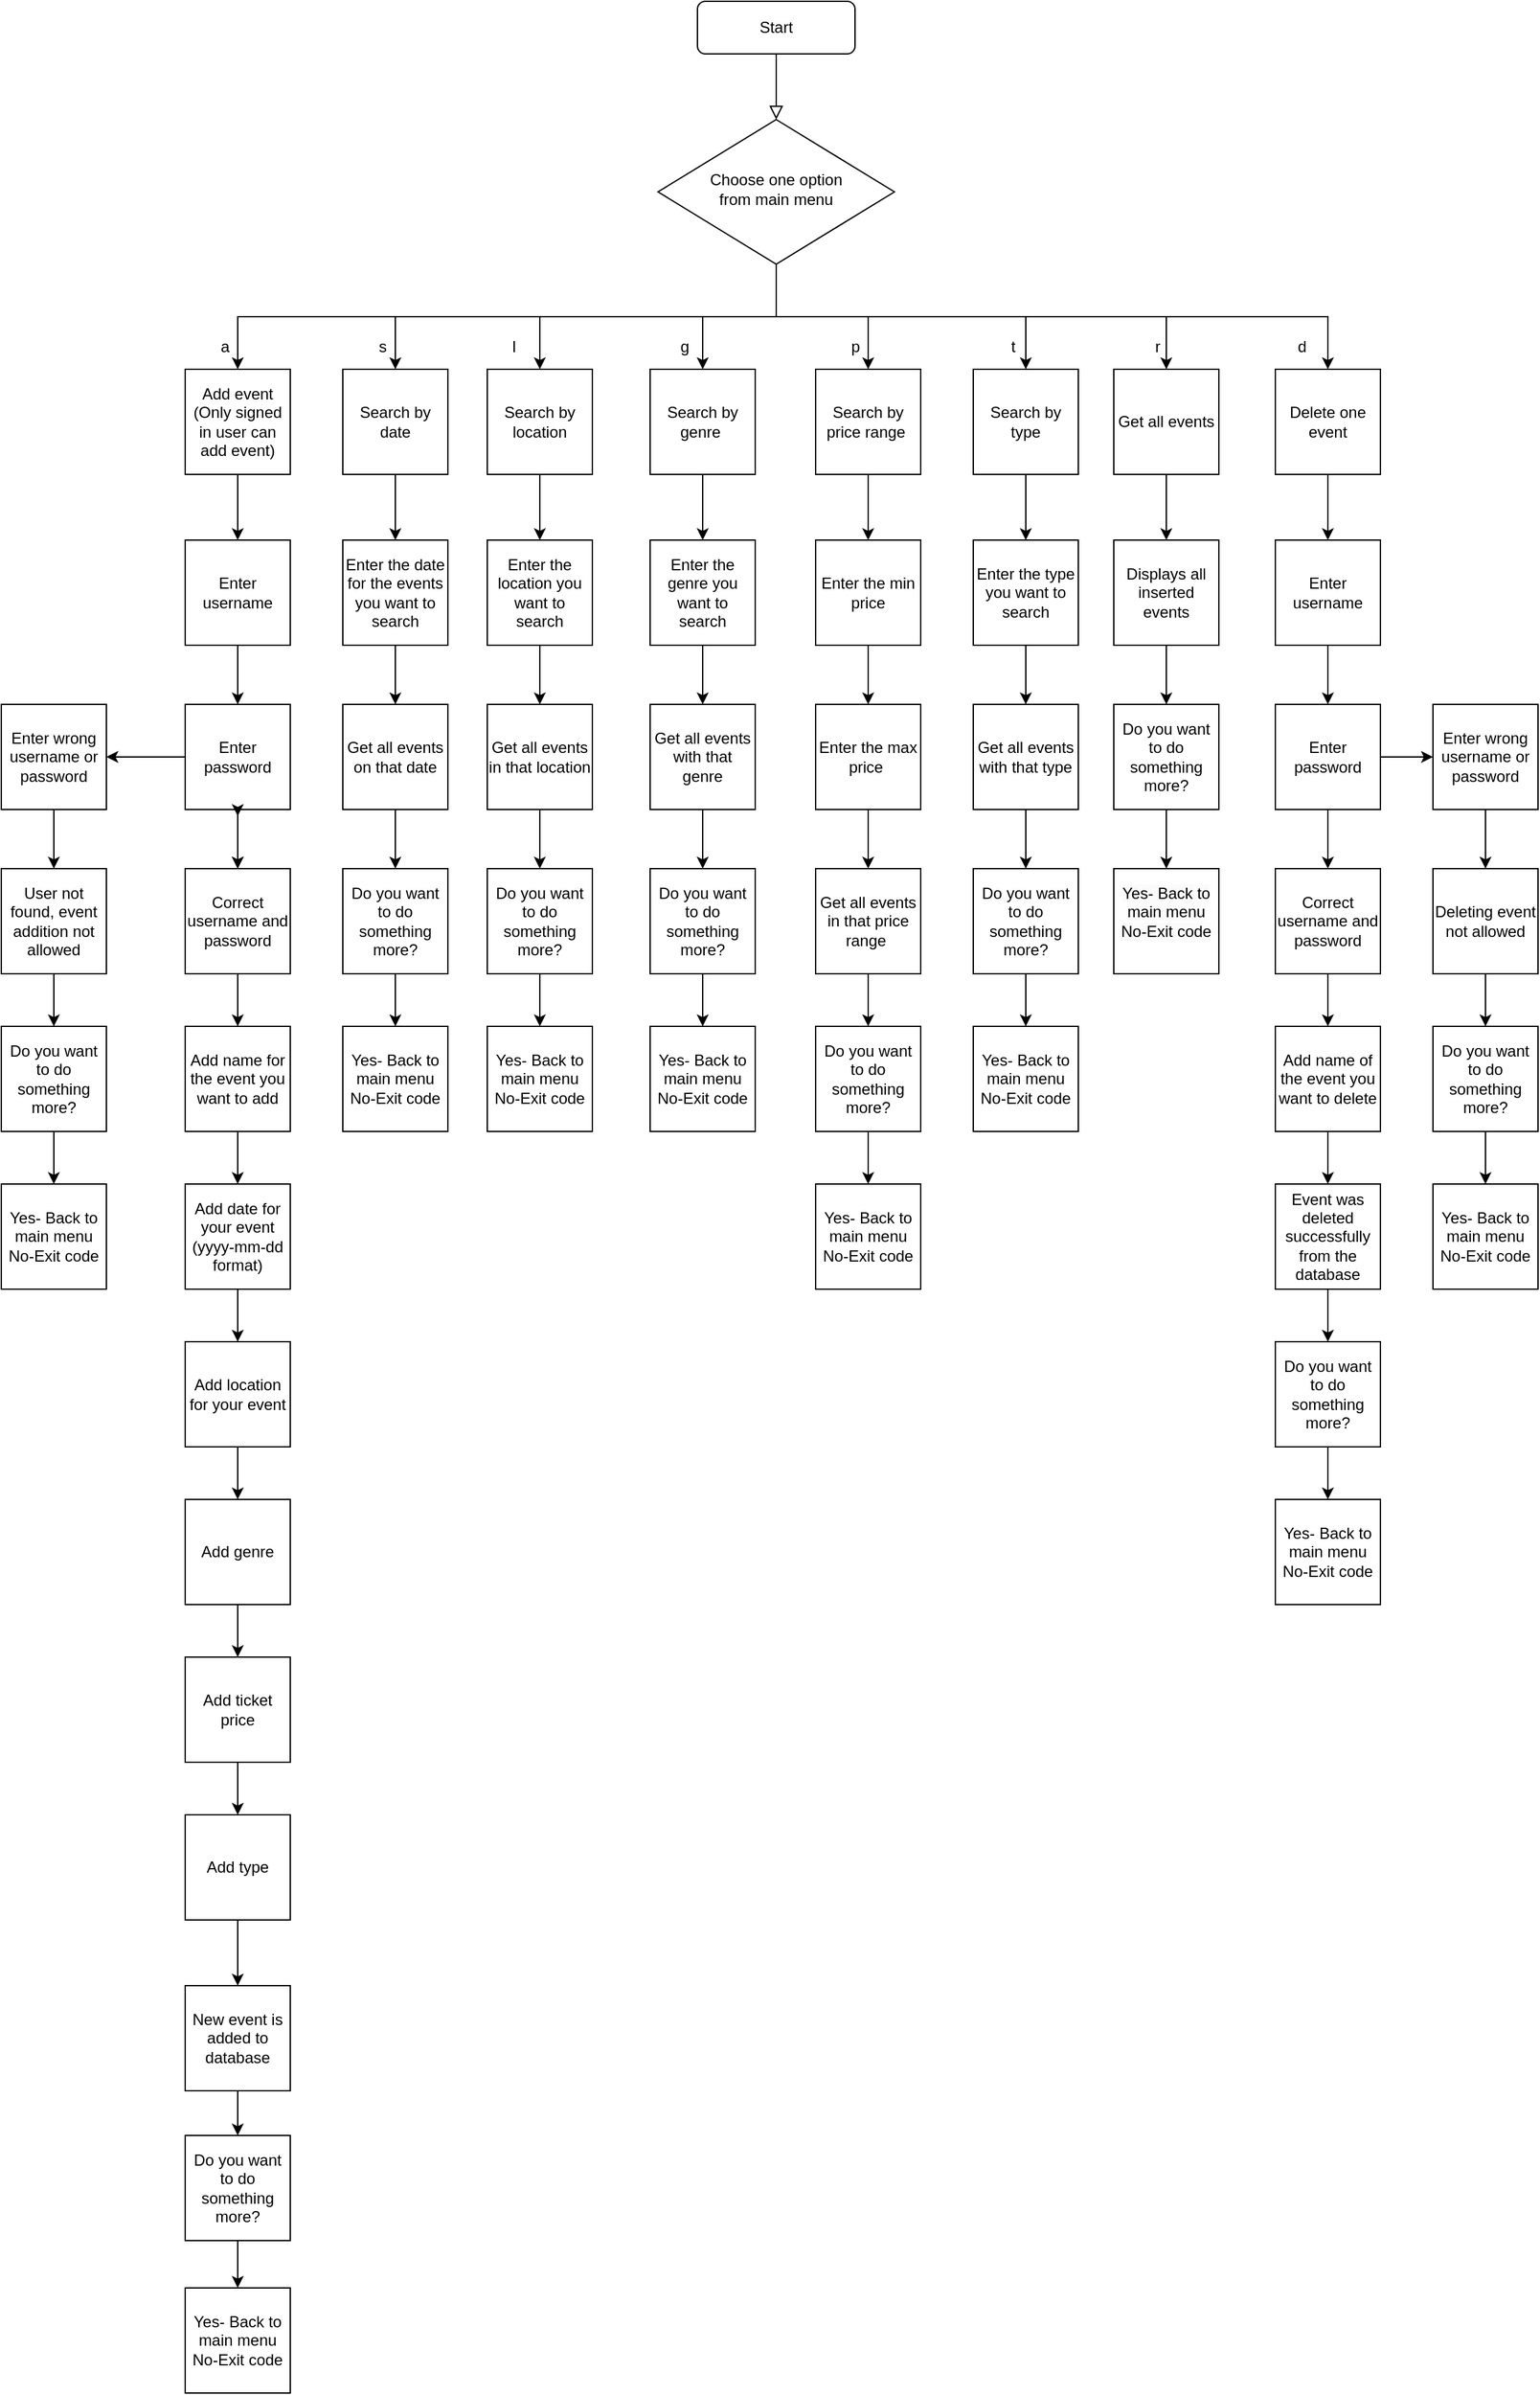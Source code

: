 <mxfile version="21.3.4" type="device">
  <diagram id="C5RBs43oDa-KdzZeNtuy" name="Page-1">
    <mxGraphModel dx="2261" dy="756" grid="1" gridSize="10" guides="1" tooltips="1" connect="1" arrows="1" fold="1" page="1" pageScale="1" pageWidth="827" pageHeight="1169" math="0" shadow="0">
      <root>
        <mxCell id="WIyWlLk6GJQsqaUBKTNV-0" />
        <mxCell id="WIyWlLk6GJQsqaUBKTNV-1" parent="WIyWlLk6GJQsqaUBKTNV-0" />
        <mxCell id="WIyWlLk6GJQsqaUBKTNV-2" value="" style="rounded=0;html=1;jettySize=auto;orthogonalLoop=1;fontSize=11;endArrow=block;endFill=0;endSize=8;strokeWidth=1;shadow=0;labelBackgroundColor=none;edgeStyle=orthogonalEdgeStyle;" parent="WIyWlLk6GJQsqaUBKTNV-1" source="WIyWlLk6GJQsqaUBKTNV-3" target="WIyWlLk6GJQsqaUBKTNV-6" edge="1">
          <mxGeometry relative="1" as="geometry" />
        </mxCell>
        <mxCell id="WIyWlLk6GJQsqaUBKTNV-3" value="Start" style="rounded=1;whiteSpace=wrap;html=1;fontSize=12;glass=0;strokeWidth=1;shadow=0;" parent="WIyWlLk6GJQsqaUBKTNV-1" vertex="1">
          <mxGeometry x="430" y="50" width="120" height="40" as="geometry" />
        </mxCell>
        <mxCell id="laFWRxn230wDtc03_Y9F-95" value="" style="edgeStyle=orthogonalEdgeStyle;rounded=0;orthogonalLoop=1;jettySize=auto;html=1;" edge="1" parent="WIyWlLk6GJQsqaUBKTNV-1" source="WIyWlLk6GJQsqaUBKTNV-6" target="laFWRxn230wDtc03_Y9F-4">
          <mxGeometry relative="1" as="geometry" />
        </mxCell>
        <mxCell id="laFWRxn230wDtc03_Y9F-98" style="edgeStyle=orthogonalEdgeStyle;rounded=0;orthogonalLoop=1;jettySize=auto;html=1;exitX=0.5;exitY=1;exitDx=0;exitDy=0;" edge="1" parent="WIyWlLk6GJQsqaUBKTNV-1" source="WIyWlLk6GJQsqaUBKTNV-6" target="laFWRxn230wDtc03_Y9F-3">
          <mxGeometry relative="1" as="geometry" />
        </mxCell>
        <mxCell id="laFWRxn230wDtc03_Y9F-99" style="edgeStyle=orthogonalEdgeStyle;rounded=0;orthogonalLoop=1;jettySize=auto;html=1;exitX=0.5;exitY=1;exitDx=0;exitDy=0;" edge="1" parent="WIyWlLk6GJQsqaUBKTNV-1" source="WIyWlLk6GJQsqaUBKTNV-6" target="laFWRxn230wDtc03_Y9F-2">
          <mxGeometry relative="1" as="geometry" />
        </mxCell>
        <mxCell id="laFWRxn230wDtc03_Y9F-100" style="edgeStyle=orthogonalEdgeStyle;rounded=0;orthogonalLoop=1;jettySize=auto;html=1;exitX=0.5;exitY=1;exitDx=0;exitDy=0;" edge="1" parent="WIyWlLk6GJQsqaUBKTNV-1" source="WIyWlLk6GJQsqaUBKTNV-6" target="laFWRxn230wDtc03_Y9F-1">
          <mxGeometry relative="1" as="geometry" />
        </mxCell>
        <mxCell id="laFWRxn230wDtc03_Y9F-101" style="edgeStyle=orthogonalEdgeStyle;rounded=0;orthogonalLoop=1;jettySize=auto;html=1;exitX=0.5;exitY=1;exitDx=0;exitDy=0;" edge="1" parent="WIyWlLk6GJQsqaUBKTNV-1" source="WIyWlLk6GJQsqaUBKTNV-6" target="laFWRxn230wDtc03_Y9F-0">
          <mxGeometry relative="1" as="geometry" />
        </mxCell>
        <mxCell id="laFWRxn230wDtc03_Y9F-102" style="edgeStyle=orthogonalEdgeStyle;rounded=0;orthogonalLoop=1;jettySize=auto;html=1;exitX=0.5;exitY=1;exitDx=0;exitDy=0;" edge="1" parent="WIyWlLk6GJQsqaUBKTNV-1" source="WIyWlLk6GJQsqaUBKTNV-6" target="laFWRxn230wDtc03_Y9F-5">
          <mxGeometry relative="1" as="geometry" />
        </mxCell>
        <mxCell id="laFWRxn230wDtc03_Y9F-103" style="edgeStyle=orthogonalEdgeStyle;rounded=0;orthogonalLoop=1;jettySize=auto;html=1;exitX=0.5;exitY=1;exitDx=0;exitDy=0;" edge="1" parent="WIyWlLk6GJQsqaUBKTNV-1" source="WIyWlLk6GJQsqaUBKTNV-6" target="laFWRxn230wDtc03_Y9F-6">
          <mxGeometry relative="1" as="geometry" />
        </mxCell>
        <mxCell id="laFWRxn230wDtc03_Y9F-104" style="edgeStyle=orthogonalEdgeStyle;rounded=0;orthogonalLoop=1;jettySize=auto;html=1;exitX=0.5;exitY=1;exitDx=0;exitDy=0;" edge="1" parent="WIyWlLk6GJQsqaUBKTNV-1" source="WIyWlLk6GJQsqaUBKTNV-6" target="laFWRxn230wDtc03_Y9F-7">
          <mxGeometry relative="1" as="geometry" />
        </mxCell>
        <mxCell id="WIyWlLk6GJQsqaUBKTNV-6" value="Choose one option &lt;br&gt;from main menu" style="rhombus;whiteSpace=wrap;html=1;shadow=0;fontFamily=Helvetica;fontSize=12;align=center;strokeWidth=1;spacing=6;spacingTop=-4;" parent="WIyWlLk6GJQsqaUBKTNV-1" vertex="1">
          <mxGeometry x="400" y="140" width="180" height="110" as="geometry" />
        </mxCell>
        <mxCell id="laFWRxn230wDtc03_Y9F-41" style="edgeStyle=orthogonalEdgeStyle;rounded=0;orthogonalLoop=1;jettySize=auto;html=1;exitX=0.5;exitY=1;exitDx=0;exitDy=0;entryX=0.5;entryY=0;entryDx=0;entryDy=0;" edge="1" parent="WIyWlLk6GJQsqaUBKTNV-1" source="laFWRxn230wDtc03_Y9F-0" target="laFWRxn230wDtc03_Y9F-28">
          <mxGeometry relative="1" as="geometry" />
        </mxCell>
        <mxCell id="laFWRxn230wDtc03_Y9F-0" value="Add event (Only signed in user can add event)" style="whiteSpace=wrap;html=1;aspect=fixed;" vertex="1" parent="WIyWlLk6GJQsqaUBKTNV-1">
          <mxGeometry x="40" y="330" width="80" height="80" as="geometry" />
        </mxCell>
        <mxCell id="laFWRxn230wDtc03_Y9F-67" style="edgeStyle=orthogonalEdgeStyle;rounded=0;orthogonalLoop=1;jettySize=auto;html=1;exitX=0.5;exitY=1;exitDx=0;exitDy=0;entryX=0.5;entryY=0;entryDx=0;entryDy=0;" edge="1" parent="WIyWlLk6GJQsqaUBKTNV-1" source="laFWRxn230wDtc03_Y9F-1" target="laFWRxn230wDtc03_Y9F-65">
          <mxGeometry relative="1" as="geometry" />
        </mxCell>
        <mxCell id="laFWRxn230wDtc03_Y9F-1" value="Search by date" style="whiteSpace=wrap;html=1;aspect=fixed;" vertex="1" parent="WIyWlLk6GJQsqaUBKTNV-1">
          <mxGeometry x="160" y="330" width="80" height="80" as="geometry" />
        </mxCell>
        <mxCell id="laFWRxn230wDtc03_Y9F-114" style="edgeStyle=orthogonalEdgeStyle;rounded=0;orthogonalLoop=1;jettySize=auto;html=1;exitX=0.5;exitY=1;exitDx=0;exitDy=0;entryX=0.5;entryY=0;entryDx=0;entryDy=0;" edge="1" parent="WIyWlLk6GJQsqaUBKTNV-1" source="laFWRxn230wDtc03_Y9F-2" target="laFWRxn230wDtc03_Y9F-69">
          <mxGeometry relative="1" as="geometry" />
        </mxCell>
        <mxCell id="laFWRxn230wDtc03_Y9F-2" value="Search by location" style="whiteSpace=wrap;html=1;aspect=fixed;" vertex="1" parent="WIyWlLk6GJQsqaUBKTNV-1">
          <mxGeometry x="270" y="330" width="80" height="80" as="geometry" />
        </mxCell>
        <mxCell id="laFWRxn230wDtc03_Y9F-118" style="edgeStyle=orthogonalEdgeStyle;rounded=0;orthogonalLoop=1;jettySize=auto;html=1;exitX=0.5;exitY=1;exitDx=0;exitDy=0;entryX=0.5;entryY=0;entryDx=0;entryDy=0;" edge="1" parent="WIyWlLk6GJQsqaUBKTNV-1" source="laFWRxn230wDtc03_Y9F-3" target="laFWRxn230wDtc03_Y9F-73">
          <mxGeometry relative="1" as="geometry" />
        </mxCell>
        <mxCell id="laFWRxn230wDtc03_Y9F-3" value="Search by genre&amp;nbsp;" style="whiteSpace=wrap;html=1;aspect=fixed;" vertex="1" parent="WIyWlLk6GJQsqaUBKTNV-1">
          <mxGeometry x="394" y="330" width="80" height="80" as="geometry" />
        </mxCell>
        <mxCell id="laFWRxn230wDtc03_Y9F-122" value="" style="edgeStyle=orthogonalEdgeStyle;rounded=0;orthogonalLoop=1;jettySize=auto;html=1;" edge="1" parent="WIyWlLk6GJQsqaUBKTNV-1" source="laFWRxn230wDtc03_Y9F-4" target="laFWRxn230wDtc03_Y9F-76">
          <mxGeometry relative="1" as="geometry" />
        </mxCell>
        <mxCell id="laFWRxn230wDtc03_Y9F-4" value="Search by price range&amp;nbsp;" style="whiteSpace=wrap;html=1;aspect=fixed;" vertex="1" parent="WIyWlLk6GJQsqaUBKTNV-1">
          <mxGeometry x="520" y="330" width="80" height="80" as="geometry" />
        </mxCell>
        <mxCell id="laFWRxn230wDtc03_Y9F-127" value="" style="edgeStyle=orthogonalEdgeStyle;rounded=0;orthogonalLoop=1;jettySize=auto;html=1;" edge="1" parent="WIyWlLk6GJQsqaUBKTNV-1" source="laFWRxn230wDtc03_Y9F-5" target="laFWRxn230wDtc03_Y9F-80">
          <mxGeometry relative="1" as="geometry" />
        </mxCell>
        <mxCell id="laFWRxn230wDtc03_Y9F-5" value="Search by type" style="whiteSpace=wrap;html=1;aspect=fixed;" vertex="1" parent="WIyWlLk6GJQsqaUBKTNV-1">
          <mxGeometry x="640" y="330" width="80" height="80" as="geometry" />
        </mxCell>
        <mxCell id="laFWRxn230wDtc03_Y9F-131" value="" style="edgeStyle=orthogonalEdgeStyle;rounded=0;orthogonalLoop=1;jettySize=auto;html=1;" edge="1" parent="WIyWlLk6GJQsqaUBKTNV-1" source="laFWRxn230wDtc03_Y9F-6" target="laFWRxn230wDtc03_Y9F-82">
          <mxGeometry relative="1" as="geometry" />
        </mxCell>
        <mxCell id="laFWRxn230wDtc03_Y9F-6" value="Get all events" style="whiteSpace=wrap;html=1;aspect=fixed;" vertex="1" parent="WIyWlLk6GJQsqaUBKTNV-1">
          <mxGeometry x="747" y="330" width="80" height="80" as="geometry" />
        </mxCell>
        <mxCell id="laFWRxn230wDtc03_Y9F-134" value="" style="edgeStyle=orthogonalEdgeStyle;rounded=0;orthogonalLoop=1;jettySize=auto;html=1;" edge="1" parent="WIyWlLk6GJQsqaUBKTNV-1" source="laFWRxn230wDtc03_Y9F-7" target="laFWRxn230wDtc03_Y9F-84">
          <mxGeometry relative="1" as="geometry" />
        </mxCell>
        <mxCell id="laFWRxn230wDtc03_Y9F-7" value="Delete one event" style="whiteSpace=wrap;html=1;aspect=fixed;" vertex="1" parent="WIyWlLk6GJQsqaUBKTNV-1">
          <mxGeometry x="870" y="330" width="80" height="80" as="geometry" />
        </mxCell>
        <mxCell id="laFWRxn230wDtc03_Y9F-20" value="a" style="text;html=1;align=center;verticalAlign=middle;resizable=0;points=[];autosize=1;strokeColor=none;fillColor=none;" vertex="1" parent="WIyWlLk6GJQsqaUBKTNV-1">
          <mxGeometry x="55" y="298" width="30" height="30" as="geometry" />
        </mxCell>
        <mxCell id="laFWRxn230wDtc03_Y9F-21" value="s" style="text;html=1;align=center;verticalAlign=middle;resizable=0;points=[];autosize=1;strokeColor=none;fillColor=none;" vertex="1" parent="WIyWlLk6GJQsqaUBKTNV-1">
          <mxGeometry x="175" y="298" width="30" height="30" as="geometry" />
        </mxCell>
        <mxCell id="laFWRxn230wDtc03_Y9F-23" value="g" style="text;html=1;align=center;verticalAlign=middle;resizable=0;points=[];autosize=1;strokeColor=none;fillColor=none;" vertex="1" parent="WIyWlLk6GJQsqaUBKTNV-1">
          <mxGeometry x="405" y="298" width="30" height="30" as="geometry" />
        </mxCell>
        <mxCell id="laFWRxn230wDtc03_Y9F-24" value="p" style="text;html=1;align=center;verticalAlign=middle;resizable=0;points=[];autosize=1;strokeColor=none;fillColor=none;" vertex="1" parent="WIyWlLk6GJQsqaUBKTNV-1">
          <mxGeometry x="535" y="298" width="30" height="30" as="geometry" />
        </mxCell>
        <mxCell id="laFWRxn230wDtc03_Y9F-25" value="t" style="text;html=1;align=center;verticalAlign=middle;resizable=0;points=[];autosize=1;strokeColor=none;fillColor=none;" vertex="1" parent="WIyWlLk6GJQsqaUBKTNV-1">
          <mxGeometry x="655" y="298" width="30" height="30" as="geometry" />
        </mxCell>
        <mxCell id="laFWRxn230wDtc03_Y9F-26" value="r" style="text;html=1;align=center;verticalAlign=middle;resizable=0;points=[];autosize=1;strokeColor=none;fillColor=none;" vertex="1" parent="WIyWlLk6GJQsqaUBKTNV-1">
          <mxGeometry x="765" y="298" width="30" height="30" as="geometry" />
        </mxCell>
        <mxCell id="laFWRxn230wDtc03_Y9F-27" value="d" style="text;html=1;align=center;verticalAlign=middle;resizable=0;points=[];autosize=1;strokeColor=none;fillColor=none;" vertex="1" parent="WIyWlLk6GJQsqaUBKTNV-1">
          <mxGeometry x="875" y="298" width="30" height="30" as="geometry" />
        </mxCell>
        <mxCell id="laFWRxn230wDtc03_Y9F-42" style="edgeStyle=orthogonalEdgeStyle;rounded=0;orthogonalLoop=1;jettySize=auto;html=1;exitX=0.5;exitY=1;exitDx=0;exitDy=0;entryX=0.5;entryY=0;entryDx=0;entryDy=0;" edge="1" parent="WIyWlLk6GJQsqaUBKTNV-1" source="laFWRxn230wDtc03_Y9F-28" target="laFWRxn230wDtc03_Y9F-29">
          <mxGeometry relative="1" as="geometry" />
        </mxCell>
        <mxCell id="laFWRxn230wDtc03_Y9F-28" value="Enter username" style="whiteSpace=wrap;html=1;aspect=fixed;" vertex="1" parent="WIyWlLk6GJQsqaUBKTNV-1">
          <mxGeometry x="40" y="460" width="80" height="80" as="geometry" />
        </mxCell>
        <mxCell id="laFWRxn230wDtc03_Y9F-43" style="edgeStyle=orthogonalEdgeStyle;rounded=0;orthogonalLoop=1;jettySize=auto;html=1;exitX=0.5;exitY=1;exitDx=0;exitDy=0;entryX=0.5;entryY=0;entryDx=0;entryDy=0;" edge="1" parent="WIyWlLk6GJQsqaUBKTNV-1" target="laFWRxn230wDtc03_Y9F-30">
          <mxGeometry relative="1" as="geometry">
            <mxPoint x="80" y="700" as="sourcePoint" />
          </mxGeometry>
        </mxCell>
        <mxCell id="laFWRxn230wDtc03_Y9F-57" style="edgeStyle=orthogonalEdgeStyle;rounded=0;orthogonalLoop=1;jettySize=auto;html=1;exitX=0;exitY=0.5;exitDx=0;exitDy=0;entryX=1;entryY=0.5;entryDx=0;entryDy=0;" edge="1" parent="WIyWlLk6GJQsqaUBKTNV-1" source="laFWRxn230wDtc03_Y9F-29" target="laFWRxn230wDtc03_Y9F-51">
          <mxGeometry relative="1" as="geometry" />
        </mxCell>
        <mxCell id="laFWRxn230wDtc03_Y9F-147" value="" style="edgeStyle=orthogonalEdgeStyle;rounded=0;orthogonalLoop=1;jettySize=auto;html=1;" edge="1" parent="WIyWlLk6GJQsqaUBKTNV-1" source="laFWRxn230wDtc03_Y9F-29" target="laFWRxn230wDtc03_Y9F-30">
          <mxGeometry relative="1" as="geometry" />
        </mxCell>
        <mxCell id="laFWRxn230wDtc03_Y9F-29" value="Enter password" style="whiteSpace=wrap;html=1;aspect=fixed;" vertex="1" parent="WIyWlLk6GJQsqaUBKTNV-1">
          <mxGeometry x="40" y="585" width="80" height="80" as="geometry" />
        </mxCell>
        <mxCell id="laFWRxn230wDtc03_Y9F-44" style="edgeStyle=orthogonalEdgeStyle;rounded=0;orthogonalLoop=1;jettySize=auto;html=1;exitX=0.5;exitY=1;exitDx=0;exitDy=0;" edge="1" parent="WIyWlLk6GJQsqaUBKTNV-1" source="laFWRxn230wDtc03_Y9F-30" target="laFWRxn230wDtc03_Y9F-31">
          <mxGeometry relative="1" as="geometry" />
        </mxCell>
        <mxCell id="laFWRxn230wDtc03_Y9F-30" value="Correct username and password" style="whiteSpace=wrap;html=1;aspect=fixed;" vertex="1" parent="WIyWlLk6GJQsqaUBKTNV-1">
          <mxGeometry x="40" y="710" width="80" height="80" as="geometry" />
        </mxCell>
        <mxCell id="laFWRxn230wDtc03_Y9F-45" style="edgeStyle=orthogonalEdgeStyle;rounded=0;orthogonalLoop=1;jettySize=auto;html=1;exitX=0.5;exitY=1;exitDx=0;exitDy=0;entryX=0.5;entryY=0;entryDx=0;entryDy=0;" edge="1" parent="WIyWlLk6GJQsqaUBKTNV-1" source="laFWRxn230wDtc03_Y9F-31" target="laFWRxn230wDtc03_Y9F-33">
          <mxGeometry relative="1" as="geometry" />
        </mxCell>
        <mxCell id="laFWRxn230wDtc03_Y9F-31" value="Add name for the event you want to add" style="whiteSpace=wrap;html=1;aspect=fixed;" vertex="1" parent="WIyWlLk6GJQsqaUBKTNV-1">
          <mxGeometry x="40" y="830" width="80" height="80" as="geometry" />
        </mxCell>
        <mxCell id="laFWRxn230wDtc03_Y9F-46" style="edgeStyle=orthogonalEdgeStyle;rounded=0;orthogonalLoop=1;jettySize=auto;html=1;exitX=0.5;exitY=1;exitDx=0;exitDy=0;entryX=0.5;entryY=0;entryDx=0;entryDy=0;" edge="1" parent="WIyWlLk6GJQsqaUBKTNV-1" source="laFWRxn230wDtc03_Y9F-33" target="laFWRxn230wDtc03_Y9F-34">
          <mxGeometry relative="1" as="geometry" />
        </mxCell>
        <mxCell id="laFWRxn230wDtc03_Y9F-33" value="Add date for your event (yyyy-mm-dd format)" style="whiteSpace=wrap;html=1;aspect=fixed;" vertex="1" parent="WIyWlLk6GJQsqaUBKTNV-1">
          <mxGeometry x="40" y="950" width="80" height="80" as="geometry" />
        </mxCell>
        <mxCell id="laFWRxn230wDtc03_Y9F-47" style="edgeStyle=orthogonalEdgeStyle;rounded=0;orthogonalLoop=1;jettySize=auto;html=1;exitX=0.5;exitY=1;exitDx=0;exitDy=0;entryX=0.5;entryY=0;entryDx=0;entryDy=0;" edge="1" parent="WIyWlLk6GJQsqaUBKTNV-1" source="laFWRxn230wDtc03_Y9F-34" target="laFWRxn230wDtc03_Y9F-35">
          <mxGeometry relative="1" as="geometry" />
        </mxCell>
        <mxCell id="laFWRxn230wDtc03_Y9F-34" value="Add location for your event" style="whiteSpace=wrap;html=1;aspect=fixed;" vertex="1" parent="WIyWlLk6GJQsqaUBKTNV-1">
          <mxGeometry x="40" y="1070" width="80" height="80" as="geometry" />
        </mxCell>
        <mxCell id="laFWRxn230wDtc03_Y9F-48" style="edgeStyle=orthogonalEdgeStyle;rounded=0;orthogonalLoop=1;jettySize=auto;html=1;exitX=0.5;exitY=1;exitDx=0;exitDy=0;entryX=0.5;entryY=0;entryDx=0;entryDy=0;" edge="1" parent="WIyWlLk6GJQsqaUBKTNV-1" source="laFWRxn230wDtc03_Y9F-35" target="laFWRxn230wDtc03_Y9F-36">
          <mxGeometry relative="1" as="geometry" />
        </mxCell>
        <mxCell id="laFWRxn230wDtc03_Y9F-35" value="Add genre" style="whiteSpace=wrap;html=1;aspect=fixed;" vertex="1" parent="WIyWlLk6GJQsqaUBKTNV-1">
          <mxGeometry x="40" y="1190" width="80" height="80" as="geometry" />
        </mxCell>
        <mxCell id="laFWRxn230wDtc03_Y9F-49" style="edgeStyle=orthogonalEdgeStyle;rounded=0;orthogonalLoop=1;jettySize=auto;html=1;exitX=0.5;exitY=1;exitDx=0;exitDy=0;entryX=0.5;entryY=0;entryDx=0;entryDy=0;" edge="1" parent="WIyWlLk6GJQsqaUBKTNV-1" source="laFWRxn230wDtc03_Y9F-36" target="laFWRxn230wDtc03_Y9F-37">
          <mxGeometry relative="1" as="geometry" />
        </mxCell>
        <mxCell id="laFWRxn230wDtc03_Y9F-36" value="Add ticket price" style="whiteSpace=wrap;html=1;aspect=fixed;" vertex="1" parent="WIyWlLk6GJQsqaUBKTNV-1">
          <mxGeometry x="40" y="1310" width="80" height="80" as="geometry" />
        </mxCell>
        <mxCell id="laFWRxn230wDtc03_Y9F-40" style="edgeStyle=orthogonalEdgeStyle;rounded=0;orthogonalLoop=1;jettySize=auto;html=1;exitX=0.5;exitY=1;exitDx=0;exitDy=0;entryX=0.5;entryY=0;entryDx=0;entryDy=0;" edge="1" parent="WIyWlLk6GJQsqaUBKTNV-1" source="laFWRxn230wDtc03_Y9F-37" target="laFWRxn230wDtc03_Y9F-38">
          <mxGeometry relative="1" as="geometry" />
        </mxCell>
        <mxCell id="laFWRxn230wDtc03_Y9F-37" value="Add type" style="whiteSpace=wrap;html=1;aspect=fixed;" vertex="1" parent="WIyWlLk6GJQsqaUBKTNV-1">
          <mxGeometry x="40" y="1430" width="80" height="80" as="geometry" />
        </mxCell>
        <mxCell id="laFWRxn230wDtc03_Y9F-86" style="edgeStyle=orthogonalEdgeStyle;rounded=0;orthogonalLoop=1;jettySize=auto;html=1;exitX=0.5;exitY=1;exitDx=0;exitDy=0;entryX=0.5;entryY=0;entryDx=0;entryDy=0;" edge="1" parent="WIyWlLk6GJQsqaUBKTNV-1" source="laFWRxn230wDtc03_Y9F-38" target="laFWRxn230wDtc03_Y9F-55">
          <mxGeometry relative="1" as="geometry" />
        </mxCell>
        <mxCell id="laFWRxn230wDtc03_Y9F-38" value="New event is added to database" style="whiteSpace=wrap;html=1;aspect=fixed;" vertex="1" parent="WIyWlLk6GJQsqaUBKTNV-1">
          <mxGeometry x="40" y="1560" width="80" height="80" as="geometry" />
        </mxCell>
        <mxCell id="laFWRxn230wDtc03_Y9F-58" style="edgeStyle=orthogonalEdgeStyle;rounded=0;orthogonalLoop=1;jettySize=auto;html=1;exitX=0.5;exitY=1;exitDx=0;exitDy=0;entryX=0.5;entryY=0;entryDx=0;entryDy=0;" edge="1" parent="WIyWlLk6GJQsqaUBKTNV-1" source="laFWRxn230wDtc03_Y9F-51" target="laFWRxn230wDtc03_Y9F-52">
          <mxGeometry relative="1" as="geometry" />
        </mxCell>
        <mxCell id="laFWRxn230wDtc03_Y9F-51" value="Enter wrong username or password" style="whiteSpace=wrap;html=1;aspect=fixed;" vertex="1" parent="WIyWlLk6GJQsqaUBKTNV-1">
          <mxGeometry x="-100" y="585" width="80" height="80" as="geometry" />
        </mxCell>
        <mxCell id="laFWRxn230wDtc03_Y9F-59" style="edgeStyle=orthogonalEdgeStyle;rounded=0;orthogonalLoop=1;jettySize=auto;html=1;exitX=0.5;exitY=1;exitDx=0;exitDy=0;entryX=0.5;entryY=0;entryDx=0;entryDy=0;" edge="1" parent="WIyWlLk6GJQsqaUBKTNV-1" source="laFWRxn230wDtc03_Y9F-52" target="laFWRxn230wDtc03_Y9F-54">
          <mxGeometry relative="1" as="geometry" />
        </mxCell>
        <mxCell id="laFWRxn230wDtc03_Y9F-52" value="User not found, event addition not allowed" style="whiteSpace=wrap;html=1;aspect=fixed;" vertex="1" parent="WIyWlLk6GJQsqaUBKTNV-1">
          <mxGeometry x="-100" y="710" width="80" height="80" as="geometry" />
        </mxCell>
        <mxCell id="laFWRxn230wDtc03_Y9F-60" style="edgeStyle=orthogonalEdgeStyle;rounded=0;orthogonalLoop=1;jettySize=auto;html=1;exitX=0.5;exitY=1;exitDx=0;exitDy=0;" edge="1" parent="WIyWlLk6GJQsqaUBKTNV-1" source="laFWRxn230wDtc03_Y9F-54" target="laFWRxn230wDtc03_Y9F-56">
          <mxGeometry relative="1" as="geometry" />
        </mxCell>
        <mxCell id="laFWRxn230wDtc03_Y9F-54" value="Do you want to do something more?" style="whiteSpace=wrap;html=1;aspect=fixed;" vertex="1" parent="WIyWlLk6GJQsqaUBKTNV-1">
          <mxGeometry x="-100" y="830" width="80" height="80" as="geometry" />
        </mxCell>
        <mxCell id="laFWRxn230wDtc03_Y9F-145" style="edgeStyle=orthogonalEdgeStyle;rounded=0;orthogonalLoop=1;jettySize=auto;html=1;exitX=0.5;exitY=1;exitDx=0;exitDy=0;entryX=0.5;entryY=0;entryDx=0;entryDy=0;" edge="1" parent="WIyWlLk6GJQsqaUBKTNV-1" source="laFWRxn230wDtc03_Y9F-55" target="laFWRxn230wDtc03_Y9F-144">
          <mxGeometry relative="1" as="geometry" />
        </mxCell>
        <mxCell id="laFWRxn230wDtc03_Y9F-55" value="Do you want to do something more?" style="whiteSpace=wrap;html=1;aspect=fixed;" vertex="1" parent="WIyWlLk6GJQsqaUBKTNV-1">
          <mxGeometry x="40" y="1674" width="80" height="80" as="geometry" />
        </mxCell>
        <mxCell id="laFWRxn230wDtc03_Y9F-56" value="Yes- Back to main menu&lt;br style=&quot;border-color: var(--border-color);&quot;&gt;No-Exit code" style="whiteSpace=wrap;html=1;aspect=fixed;" vertex="1" parent="WIyWlLk6GJQsqaUBKTNV-1">
          <mxGeometry x="-100" y="950" width="80" height="80" as="geometry" />
        </mxCell>
        <mxCell id="laFWRxn230wDtc03_Y9F-62" style="edgeStyle=orthogonalEdgeStyle;rounded=0;orthogonalLoop=1;jettySize=auto;html=1;exitX=0.5;exitY=1;exitDx=0;exitDy=0;" edge="1" parent="WIyWlLk6GJQsqaUBKTNV-1">
          <mxGeometry relative="1" as="geometry">
            <mxPoint x="80" y="700" as="sourcePoint" />
            <mxPoint x="80" y="700" as="targetPoint" />
          </mxGeometry>
        </mxCell>
        <mxCell id="laFWRxn230wDtc03_Y9F-64" value="" style="edgeStyle=orthogonalEdgeStyle;rounded=0;orthogonalLoop=1;jettySize=auto;html=1;exitX=0.5;exitY=1;exitDx=0;exitDy=0;entryX=0.5;entryY=0;entryDx=0;entryDy=0;" edge="1" parent="WIyWlLk6GJQsqaUBKTNV-1" source="laFWRxn230wDtc03_Y9F-29">
          <mxGeometry relative="1" as="geometry">
            <mxPoint x="80" y="665" as="sourcePoint" />
            <mxPoint x="80" y="670" as="targetPoint" />
          </mxGeometry>
        </mxCell>
        <mxCell id="laFWRxn230wDtc03_Y9F-68" style="edgeStyle=orthogonalEdgeStyle;rounded=0;orthogonalLoop=1;jettySize=auto;html=1;exitX=0.5;exitY=1;exitDx=0;exitDy=0;entryX=0.5;entryY=0;entryDx=0;entryDy=0;" edge="1" parent="WIyWlLk6GJQsqaUBKTNV-1" source="laFWRxn230wDtc03_Y9F-65" target="laFWRxn230wDtc03_Y9F-66">
          <mxGeometry relative="1" as="geometry" />
        </mxCell>
        <mxCell id="laFWRxn230wDtc03_Y9F-65" value="Enter the date for the events you want to search" style="whiteSpace=wrap;html=1;aspect=fixed;" vertex="1" parent="WIyWlLk6GJQsqaUBKTNV-1">
          <mxGeometry x="160" y="460" width="80" height="80" as="geometry" />
        </mxCell>
        <mxCell id="laFWRxn230wDtc03_Y9F-106" style="edgeStyle=orthogonalEdgeStyle;rounded=0;orthogonalLoop=1;jettySize=auto;html=1;exitX=0.5;exitY=1;exitDx=0;exitDy=0;entryX=0.5;entryY=0;entryDx=0;entryDy=0;" edge="1" parent="WIyWlLk6GJQsqaUBKTNV-1" source="laFWRxn230wDtc03_Y9F-66" target="laFWRxn230wDtc03_Y9F-71">
          <mxGeometry relative="1" as="geometry" />
        </mxCell>
        <mxCell id="laFWRxn230wDtc03_Y9F-66" value="Get all events on that date" style="whiteSpace=wrap;html=1;aspect=fixed;" vertex="1" parent="WIyWlLk6GJQsqaUBKTNV-1">
          <mxGeometry x="160" y="585" width="80" height="80" as="geometry" />
        </mxCell>
        <mxCell id="laFWRxn230wDtc03_Y9F-115" style="edgeStyle=orthogonalEdgeStyle;rounded=0;orthogonalLoop=1;jettySize=auto;html=1;exitX=0.5;exitY=1;exitDx=0;exitDy=0;entryX=0.5;entryY=0;entryDx=0;entryDy=0;" edge="1" parent="WIyWlLk6GJQsqaUBKTNV-1" source="laFWRxn230wDtc03_Y9F-69" target="laFWRxn230wDtc03_Y9F-70">
          <mxGeometry relative="1" as="geometry" />
        </mxCell>
        <mxCell id="laFWRxn230wDtc03_Y9F-69" value="Enter the location you want to search" style="whiteSpace=wrap;html=1;aspect=fixed;" vertex="1" parent="WIyWlLk6GJQsqaUBKTNV-1">
          <mxGeometry x="270" y="460" width="80" height="80" as="geometry" />
        </mxCell>
        <mxCell id="laFWRxn230wDtc03_Y9F-116" style="edgeStyle=orthogonalEdgeStyle;rounded=0;orthogonalLoop=1;jettySize=auto;html=1;exitX=0.5;exitY=1;exitDx=0;exitDy=0;" edge="1" parent="WIyWlLk6GJQsqaUBKTNV-1" source="laFWRxn230wDtc03_Y9F-70" target="laFWRxn230wDtc03_Y9F-72">
          <mxGeometry relative="1" as="geometry" />
        </mxCell>
        <mxCell id="laFWRxn230wDtc03_Y9F-70" value="Get all events in that location" style="whiteSpace=wrap;html=1;aspect=fixed;" vertex="1" parent="WIyWlLk6GJQsqaUBKTNV-1">
          <mxGeometry x="270" y="585" width="80" height="80" as="geometry" />
        </mxCell>
        <mxCell id="laFWRxn230wDtc03_Y9F-107" style="edgeStyle=orthogonalEdgeStyle;rounded=0;orthogonalLoop=1;jettySize=auto;html=1;exitX=0.5;exitY=1;exitDx=0;exitDy=0;entryX=0.5;entryY=0;entryDx=0;entryDy=0;" edge="1" parent="WIyWlLk6GJQsqaUBKTNV-1" source="laFWRxn230wDtc03_Y9F-71" target="laFWRxn230wDtc03_Y9F-87">
          <mxGeometry relative="1" as="geometry" />
        </mxCell>
        <mxCell id="laFWRxn230wDtc03_Y9F-71" value="Do you want to do something more?" style="whiteSpace=wrap;html=1;aspect=fixed;" vertex="1" parent="WIyWlLk6GJQsqaUBKTNV-1">
          <mxGeometry x="160" y="710" width="80" height="80" as="geometry" />
        </mxCell>
        <mxCell id="laFWRxn230wDtc03_Y9F-117" style="edgeStyle=orthogonalEdgeStyle;rounded=0;orthogonalLoop=1;jettySize=auto;html=1;exitX=0.5;exitY=1;exitDx=0;exitDy=0;" edge="1" parent="WIyWlLk6GJQsqaUBKTNV-1" source="laFWRxn230wDtc03_Y9F-72" target="laFWRxn230wDtc03_Y9F-88">
          <mxGeometry relative="1" as="geometry" />
        </mxCell>
        <mxCell id="laFWRxn230wDtc03_Y9F-72" value="Do you want to do something more?" style="whiteSpace=wrap;html=1;aspect=fixed;" vertex="1" parent="WIyWlLk6GJQsqaUBKTNV-1">
          <mxGeometry x="270" y="710" width="80" height="80" as="geometry" />
        </mxCell>
        <mxCell id="laFWRxn230wDtc03_Y9F-119" value="" style="edgeStyle=orthogonalEdgeStyle;rounded=0;orthogonalLoop=1;jettySize=auto;html=1;" edge="1" parent="WIyWlLk6GJQsqaUBKTNV-1" source="laFWRxn230wDtc03_Y9F-73" target="laFWRxn230wDtc03_Y9F-74">
          <mxGeometry relative="1" as="geometry" />
        </mxCell>
        <mxCell id="laFWRxn230wDtc03_Y9F-73" value="Enter the genre you want to search" style="whiteSpace=wrap;html=1;aspect=fixed;" vertex="1" parent="WIyWlLk6GJQsqaUBKTNV-1">
          <mxGeometry x="394" y="460" width="80" height="80" as="geometry" />
        </mxCell>
        <mxCell id="laFWRxn230wDtc03_Y9F-120" value="" style="edgeStyle=orthogonalEdgeStyle;rounded=0;orthogonalLoop=1;jettySize=auto;html=1;" edge="1" parent="WIyWlLk6GJQsqaUBKTNV-1" source="laFWRxn230wDtc03_Y9F-74" target="laFWRxn230wDtc03_Y9F-75">
          <mxGeometry relative="1" as="geometry" />
        </mxCell>
        <mxCell id="laFWRxn230wDtc03_Y9F-74" value="Get all events with that genre" style="whiteSpace=wrap;html=1;aspect=fixed;" vertex="1" parent="WIyWlLk6GJQsqaUBKTNV-1">
          <mxGeometry x="394" y="585" width="80" height="80" as="geometry" />
        </mxCell>
        <mxCell id="laFWRxn230wDtc03_Y9F-121" value="" style="edgeStyle=orthogonalEdgeStyle;rounded=0;orthogonalLoop=1;jettySize=auto;html=1;" edge="1" parent="WIyWlLk6GJQsqaUBKTNV-1" source="laFWRxn230wDtc03_Y9F-75" target="laFWRxn230wDtc03_Y9F-89">
          <mxGeometry relative="1" as="geometry" />
        </mxCell>
        <mxCell id="laFWRxn230wDtc03_Y9F-75" value="Do you want to do something more?" style="whiteSpace=wrap;html=1;aspect=fixed;" vertex="1" parent="WIyWlLk6GJQsqaUBKTNV-1">
          <mxGeometry x="394" y="710" width="80" height="80" as="geometry" />
        </mxCell>
        <mxCell id="laFWRxn230wDtc03_Y9F-123" value="" style="edgeStyle=orthogonalEdgeStyle;rounded=0;orthogonalLoop=1;jettySize=auto;html=1;" edge="1" parent="WIyWlLk6GJQsqaUBKTNV-1" source="laFWRxn230wDtc03_Y9F-76" target="laFWRxn230wDtc03_Y9F-77">
          <mxGeometry relative="1" as="geometry" />
        </mxCell>
        <mxCell id="laFWRxn230wDtc03_Y9F-76" value="Enter the min price" style="whiteSpace=wrap;html=1;aspect=fixed;" vertex="1" parent="WIyWlLk6GJQsqaUBKTNV-1">
          <mxGeometry x="520" y="460" width="80" height="80" as="geometry" />
        </mxCell>
        <mxCell id="laFWRxn230wDtc03_Y9F-124" value="" style="edgeStyle=orthogonalEdgeStyle;rounded=0;orthogonalLoop=1;jettySize=auto;html=1;" edge="1" parent="WIyWlLk6GJQsqaUBKTNV-1" source="laFWRxn230wDtc03_Y9F-77" target="laFWRxn230wDtc03_Y9F-78">
          <mxGeometry relative="1" as="geometry" />
        </mxCell>
        <mxCell id="laFWRxn230wDtc03_Y9F-77" value="Enter the max price&amp;nbsp;" style="whiteSpace=wrap;html=1;aspect=fixed;" vertex="1" parent="WIyWlLk6GJQsqaUBKTNV-1">
          <mxGeometry x="520" y="585" width="80" height="80" as="geometry" />
        </mxCell>
        <mxCell id="laFWRxn230wDtc03_Y9F-125" value="" style="edgeStyle=orthogonalEdgeStyle;rounded=0;orthogonalLoop=1;jettySize=auto;html=1;" edge="1" parent="WIyWlLk6GJQsqaUBKTNV-1" source="laFWRxn230wDtc03_Y9F-78" target="laFWRxn230wDtc03_Y9F-79">
          <mxGeometry relative="1" as="geometry" />
        </mxCell>
        <mxCell id="laFWRxn230wDtc03_Y9F-78" value="Get all events in that price range&amp;nbsp;" style="whiteSpace=wrap;html=1;aspect=fixed;" vertex="1" parent="WIyWlLk6GJQsqaUBKTNV-1">
          <mxGeometry x="520" y="710" width="80" height="80" as="geometry" />
        </mxCell>
        <mxCell id="laFWRxn230wDtc03_Y9F-126" value="" style="edgeStyle=orthogonalEdgeStyle;rounded=0;orthogonalLoop=1;jettySize=auto;html=1;" edge="1" parent="WIyWlLk6GJQsqaUBKTNV-1" source="laFWRxn230wDtc03_Y9F-79" target="laFWRxn230wDtc03_Y9F-110">
          <mxGeometry relative="1" as="geometry" />
        </mxCell>
        <mxCell id="laFWRxn230wDtc03_Y9F-79" value="Do you want to do something more?" style="whiteSpace=wrap;html=1;aspect=fixed;" vertex="1" parent="WIyWlLk6GJQsqaUBKTNV-1">
          <mxGeometry x="520" y="830" width="80" height="80" as="geometry" />
        </mxCell>
        <mxCell id="laFWRxn230wDtc03_Y9F-128" value="" style="edgeStyle=orthogonalEdgeStyle;rounded=0;orthogonalLoop=1;jettySize=auto;html=1;" edge="1" parent="WIyWlLk6GJQsqaUBKTNV-1" source="laFWRxn230wDtc03_Y9F-80" target="laFWRxn230wDtc03_Y9F-81">
          <mxGeometry relative="1" as="geometry" />
        </mxCell>
        <mxCell id="laFWRxn230wDtc03_Y9F-80" value="Enter the type you want to search" style="whiteSpace=wrap;html=1;aspect=fixed;" vertex="1" parent="WIyWlLk6GJQsqaUBKTNV-1">
          <mxGeometry x="640" y="460" width="80" height="80" as="geometry" />
        </mxCell>
        <mxCell id="laFWRxn230wDtc03_Y9F-129" value="" style="edgeStyle=orthogonalEdgeStyle;rounded=0;orthogonalLoop=1;jettySize=auto;html=1;" edge="1" parent="WIyWlLk6GJQsqaUBKTNV-1" source="laFWRxn230wDtc03_Y9F-81" target="laFWRxn230wDtc03_Y9F-90">
          <mxGeometry relative="1" as="geometry" />
        </mxCell>
        <mxCell id="laFWRxn230wDtc03_Y9F-81" value="Get all events with that type" style="whiteSpace=wrap;html=1;aspect=fixed;" vertex="1" parent="WIyWlLk6GJQsqaUBKTNV-1">
          <mxGeometry x="640" y="585" width="80" height="80" as="geometry" />
        </mxCell>
        <mxCell id="laFWRxn230wDtc03_Y9F-132" value="" style="edgeStyle=orthogonalEdgeStyle;rounded=0;orthogonalLoop=1;jettySize=auto;html=1;" edge="1" parent="WIyWlLk6GJQsqaUBKTNV-1" source="laFWRxn230wDtc03_Y9F-82" target="laFWRxn230wDtc03_Y9F-91">
          <mxGeometry relative="1" as="geometry" />
        </mxCell>
        <mxCell id="laFWRxn230wDtc03_Y9F-82" value="Displays all inserted events" style="whiteSpace=wrap;html=1;aspect=fixed;" vertex="1" parent="WIyWlLk6GJQsqaUBKTNV-1">
          <mxGeometry x="747" y="460" width="80" height="80" as="geometry" />
        </mxCell>
        <mxCell id="laFWRxn230wDtc03_Y9F-135" value="" style="edgeStyle=orthogonalEdgeStyle;rounded=0;orthogonalLoop=1;jettySize=auto;html=1;" edge="1" parent="WIyWlLk6GJQsqaUBKTNV-1" source="laFWRxn230wDtc03_Y9F-84" target="laFWRxn230wDtc03_Y9F-85">
          <mxGeometry relative="1" as="geometry" />
        </mxCell>
        <mxCell id="laFWRxn230wDtc03_Y9F-84" value="Enter username" style="whiteSpace=wrap;html=1;aspect=fixed;" vertex="1" parent="WIyWlLk6GJQsqaUBKTNV-1">
          <mxGeometry x="870" y="460" width="80" height="80" as="geometry" />
        </mxCell>
        <mxCell id="laFWRxn230wDtc03_Y9F-136" value="" style="edgeStyle=orthogonalEdgeStyle;rounded=0;orthogonalLoop=1;jettySize=auto;html=1;" edge="1" parent="WIyWlLk6GJQsqaUBKTNV-1" source="laFWRxn230wDtc03_Y9F-85" target="laFWRxn230wDtc03_Y9F-92">
          <mxGeometry relative="1" as="geometry" />
        </mxCell>
        <mxCell id="laFWRxn230wDtc03_Y9F-148" style="edgeStyle=orthogonalEdgeStyle;rounded=0;orthogonalLoop=1;jettySize=auto;html=1;exitX=1;exitY=0.5;exitDx=0;exitDy=0;entryX=0;entryY=0.5;entryDx=0;entryDy=0;" edge="1" parent="WIyWlLk6GJQsqaUBKTNV-1" source="laFWRxn230wDtc03_Y9F-85" target="laFWRxn230wDtc03_Y9F-140">
          <mxGeometry relative="1" as="geometry" />
        </mxCell>
        <mxCell id="laFWRxn230wDtc03_Y9F-85" value="Enter password" style="whiteSpace=wrap;html=1;aspect=fixed;" vertex="1" parent="WIyWlLk6GJQsqaUBKTNV-1">
          <mxGeometry x="870" y="585" width="80" height="80" as="geometry" />
        </mxCell>
        <mxCell id="laFWRxn230wDtc03_Y9F-87" value="Yes- Back to main menu&lt;br style=&quot;border-color: var(--border-color);&quot;&gt;No-Exit code" style="whiteSpace=wrap;html=1;aspect=fixed;" vertex="1" parent="WIyWlLk6GJQsqaUBKTNV-1">
          <mxGeometry x="160" y="830" width="80" height="80" as="geometry" />
        </mxCell>
        <mxCell id="laFWRxn230wDtc03_Y9F-88" value="Yes- Back to main menu&lt;br style=&quot;border-color: var(--border-color);&quot;&gt;No-Exit code" style="whiteSpace=wrap;html=1;aspect=fixed;" vertex="1" parent="WIyWlLk6GJQsqaUBKTNV-1">
          <mxGeometry x="270" y="830" width="80" height="80" as="geometry" />
        </mxCell>
        <mxCell id="laFWRxn230wDtc03_Y9F-89" value="Yes- Back to main menu&lt;br style=&quot;border-color: var(--border-color);&quot;&gt;No-Exit code" style="whiteSpace=wrap;html=1;aspect=fixed;" vertex="1" parent="WIyWlLk6GJQsqaUBKTNV-1">
          <mxGeometry x="394" y="830" width="80" height="80" as="geometry" />
        </mxCell>
        <mxCell id="laFWRxn230wDtc03_Y9F-130" value="" style="edgeStyle=orthogonalEdgeStyle;rounded=0;orthogonalLoop=1;jettySize=auto;html=1;" edge="1" parent="WIyWlLk6GJQsqaUBKTNV-1" source="laFWRxn230wDtc03_Y9F-90" target="laFWRxn230wDtc03_Y9F-108">
          <mxGeometry relative="1" as="geometry" />
        </mxCell>
        <mxCell id="laFWRxn230wDtc03_Y9F-90" value="Do you want to do something more?" style="whiteSpace=wrap;html=1;aspect=fixed;" vertex="1" parent="WIyWlLk6GJQsqaUBKTNV-1">
          <mxGeometry x="640" y="710" width="80" height="80" as="geometry" />
        </mxCell>
        <mxCell id="laFWRxn230wDtc03_Y9F-133" style="edgeStyle=orthogonalEdgeStyle;rounded=0;orthogonalLoop=1;jettySize=auto;html=1;exitX=0.5;exitY=1;exitDx=0;exitDy=0;entryX=0.5;entryY=0;entryDx=0;entryDy=0;" edge="1" parent="WIyWlLk6GJQsqaUBKTNV-1" source="laFWRxn230wDtc03_Y9F-91" target="laFWRxn230wDtc03_Y9F-109">
          <mxGeometry relative="1" as="geometry" />
        </mxCell>
        <mxCell id="laFWRxn230wDtc03_Y9F-91" value="Do you want to do something more?" style="whiteSpace=wrap;html=1;aspect=fixed;" vertex="1" parent="WIyWlLk6GJQsqaUBKTNV-1">
          <mxGeometry x="747" y="585" width="80" height="80" as="geometry" />
        </mxCell>
        <mxCell id="laFWRxn230wDtc03_Y9F-137" value="" style="edgeStyle=orthogonalEdgeStyle;rounded=0;orthogonalLoop=1;jettySize=auto;html=1;" edge="1" parent="WIyWlLk6GJQsqaUBKTNV-1" source="laFWRxn230wDtc03_Y9F-92" target="laFWRxn230wDtc03_Y9F-111">
          <mxGeometry relative="1" as="geometry" />
        </mxCell>
        <mxCell id="laFWRxn230wDtc03_Y9F-92" value="Correct username and password" style="whiteSpace=wrap;html=1;aspect=fixed;" vertex="1" parent="WIyWlLk6GJQsqaUBKTNV-1">
          <mxGeometry x="870" y="710" width="80" height="80" as="geometry" />
        </mxCell>
        <mxCell id="laFWRxn230wDtc03_Y9F-105" value="l" style="text;html=1;align=center;verticalAlign=middle;resizable=0;points=[];autosize=1;strokeColor=none;fillColor=none;" vertex="1" parent="WIyWlLk6GJQsqaUBKTNV-1">
          <mxGeometry x="275" y="298" width="30" height="30" as="geometry" />
        </mxCell>
        <mxCell id="laFWRxn230wDtc03_Y9F-108" value="Yes- Back to main menu&lt;br style=&quot;border-color: var(--border-color);&quot;&gt;No-Exit code" style="whiteSpace=wrap;html=1;aspect=fixed;" vertex="1" parent="WIyWlLk6GJQsqaUBKTNV-1">
          <mxGeometry x="640" y="830" width="80" height="80" as="geometry" />
        </mxCell>
        <mxCell id="laFWRxn230wDtc03_Y9F-109" value="&#xa;&lt;span style=&quot;color: rgb(0, 0, 0); font-family: Helvetica; font-size: 12px; font-style: normal; font-variant-ligatures: normal; font-variant-caps: normal; font-weight: 400; letter-spacing: normal; orphans: 2; text-align: center; text-indent: 0px; text-transform: none; widows: 2; word-spacing: 0px; -webkit-text-stroke-width: 0px; background-color: rgb(251, 251, 251); text-decoration-thickness: initial; text-decoration-style: initial; text-decoration-color: initial; float: none; display: inline !important;&quot;&gt;Yes- Back to main menu&lt;/span&gt;&lt;br style=&quot;border-color: var(--border-color); color: rgb(0, 0, 0); font-family: Helvetica; font-size: 12px; font-style: normal; font-variant-ligatures: normal; font-variant-caps: normal; font-weight: 400; letter-spacing: normal; orphans: 2; text-align: center; text-indent: 0px; text-transform: none; widows: 2; word-spacing: 0px; -webkit-text-stroke-width: 0px; background-color: rgb(251, 251, 251); text-decoration-thickness: initial; text-decoration-style: initial; text-decoration-color: initial;&quot;&gt;&lt;span style=&quot;color: rgb(0, 0, 0); font-family: Helvetica; font-size: 12px; font-style: normal; font-variant-ligatures: normal; font-variant-caps: normal; font-weight: 400; letter-spacing: normal; orphans: 2; text-align: center; text-indent: 0px; text-transform: none; widows: 2; word-spacing: 0px; -webkit-text-stroke-width: 0px; background-color: rgb(251, 251, 251); text-decoration-thickness: initial; text-decoration-style: initial; text-decoration-color: initial; float: none; display: inline !important;&quot;&gt;No-Exit code&lt;/span&gt;&#xa;&#xa;" style="whiteSpace=wrap;html=1;aspect=fixed;" vertex="1" parent="WIyWlLk6GJQsqaUBKTNV-1">
          <mxGeometry x="747" y="710" width="80" height="80" as="geometry" />
        </mxCell>
        <mxCell id="laFWRxn230wDtc03_Y9F-110" value="Yes- Back to main menu&lt;br style=&quot;border-color: var(--border-color);&quot;&gt;No-Exit code" style="whiteSpace=wrap;html=1;aspect=fixed;" vertex="1" parent="WIyWlLk6GJQsqaUBKTNV-1">
          <mxGeometry x="520" y="950" width="80" height="80" as="geometry" />
        </mxCell>
        <mxCell id="laFWRxn230wDtc03_Y9F-138" value="" style="edgeStyle=orthogonalEdgeStyle;rounded=0;orthogonalLoop=1;jettySize=auto;html=1;" edge="1" parent="WIyWlLk6GJQsqaUBKTNV-1" source="laFWRxn230wDtc03_Y9F-111" target="laFWRxn230wDtc03_Y9F-112">
          <mxGeometry relative="1" as="geometry" />
        </mxCell>
        <mxCell id="laFWRxn230wDtc03_Y9F-111" value="Add name of the event you want to delete" style="whiteSpace=wrap;html=1;aspect=fixed;" vertex="1" parent="WIyWlLk6GJQsqaUBKTNV-1">
          <mxGeometry x="870" y="830" width="80" height="80" as="geometry" />
        </mxCell>
        <mxCell id="laFWRxn230wDtc03_Y9F-139" value="" style="edgeStyle=orthogonalEdgeStyle;rounded=0;orthogonalLoop=1;jettySize=auto;html=1;" edge="1" parent="WIyWlLk6GJQsqaUBKTNV-1" source="laFWRxn230wDtc03_Y9F-112" target="laFWRxn230wDtc03_Y9F-113">
          <mxGeometry relative="1" as="geometry" />
        </mxCell>
        <mxCell id="laFWRxn230wDtc03_Y9F-112" value="Event was deleted successfully from the database" style="whiteSpace=wrap;html=1;aspect=fixed;" vertex="1" parent="WIyWlLk6GJQsqaUBKTNV-1">
          <mxGeometry x="870" y="950" width="80" height="80" as="geometry" />
        </mxCell>
        <mxCell id="laFWRxn230wDtc03_Y9F-153" value="" style="edgeStyle=orthogonalEdgeStyle;rounded=0;orthogonalLoop=1;jettySize=auto;html=1;" edge="1" parent="WIyWlLk6GJQsqaUBKTNV-1" source="laFWRxn230wDtc03_Y9F-113" target="laFWRxn230wDtc03_Y9F-149">
          <mxGeometry relative="1" as="geometry" />
        </mxCell>
        <mxCell id="laFWRxn230wDtc03_Y9F-113" value="Do you want to do something more?" style="whiteSpace=wrap;html=1;aspect=fixed;" vertex="1" parent="WIyWlLk6GJQsqaUBKTNV-1">
          <mxGeometry x="870" y="1070" width="80" height="80" as="geometry" />
        </mxCell>
        <mxCell id="laFWRxn230wDtc03_Y9F-150" style="edgeStyle=orthogonalEdgeStyle;rounded=0;orthogonalLoop=1;jettySize=auto;html=1;exitX=0.5;exitY=1;exitDx=0;exitDy=0;entryX=0.5;entryY=0;entryDx=0;entryDy=0;" edge="1" parent="WIyWlLk6GJQsqaUBKTNV-1" source="laFWRxn230wDtc03_Y9F-140" target="laFWRxn230wDtc03_Y9F-141">
          <mxGeometry relative="1" as="geometry" />
        </mxCell>
        <mxCell id="laFWRxn230wDtc03_Y9F-140" value="Enter wrong username or password" style="whiteSpace=wrap;html=1;aspect=fixed;" vertex="1" parent="WIyWlLk6GJQsqaUBKTNV-1">
          <mxGeometry x="990" y="585" width="80" height="80" as="geometry" />
        </mxCell>
        <mxCell id="laFWRxn230wDtc03_Y9F-151" value="" style="edgeStyle=orthogonalEdgeStyle;rounded=0;orthogonalLoop=1;jettySize=auto;html=1;" edge="1" parent="WIyWlLk6GJQsqaUBKTNV-1" source="laFWRxn230wDtc03_Y9F-141" target="laFWRxn230wDtc03_Y9F-142">
          <mxGeometry relative="1" as="geometry" />
        </mxCell>
        <mxCell id="laFWRxn230wDtc03_Y9F-141" value="Deleting event not allowed" style="whiteSpace=wrap;html=1;aspect=fixed;" vertex="1" parent="WIyWlLk6GJQsqaUBKTNV-1">
          <mxGeometry x="990" y="710" width="80" height="80" as="geometry" />
        </mxCell>
        <mxCell id="laFWRxn230wDtc03_Y9F-152" value="" style="edgeStyle=orthogonalEdgeStyle;rounded=0;orthogonalLoop=1;jettySize=auto;html=1;" edge="1" parent="WIyWlLk6GJQsqaUBKTNV-1" source="laFWRxn230wDtc03_Y9F-142" target="laFWRxn230wDtc03_Y9F-143">
          <mxGeometry relative="1" as="geometry" />
        </mxCell>
        <mxCell id="laFWRxn230wDtc03_Y9F-142" value="Do you want to do something more?" style="whiteSpace=wrap;html=1;aspect=fixed;" vertex="1" parent="WIyWlLk6GJQsqaUBKTNV-1">
          <mxGeometry x="990" y="830" width="80" height="80" as="geometry" />
        </mxCell>
        <mxCell id="laFWRxn230wDtc03_Y9F-143" value="Yes- Back to main menu&lt;br style=&quot;border-color: var(--border-color);&quot;&gt;No-Exit code" style="whiteSpace=wrap;html=1;aspect=fixed;" vertex="1" parent="WIyWlLk6GJQsqaUBKTNV-1">
          <mxGeometry x="990" y="950" width="80" height="80" as="geometry" />
        </mxCell>
        <mxCell id="laFWRxn230wDtc03_Y9F-144" value="Yes- Back to main menu&lt;br style=&quot;border-color: var(--border-color);&quot;&gt;No-Exit code" style="whiteSpace=wrap;html=1;aspect=fixed;" vertex="1" parent="WIyWlLk6GJQsqaUBKTNV-1">
          <mxGeometry x="40" y="1790" width="80" height="80" as="geometry" />
        </mxCell>
        <mxCell id="laFWRxn230wDtc03_Y9F-149" value="Yes- Back to main menu&lt;br style=&quot;border-color: var(--border-color);&quot;&gt;No-Exit code" style="whiteSpace=wrap;html=1;aspect=fixed;" vertex="1" parent="WIyWlLk6GJQsqaUBKTNV-1">
          <mxGeometry x="870" y="1190" width="80" height="80" as="geometry" />
        </mxCell>
      </root>
    </mxGraphModel>
  </diagram>
</mxfile>
